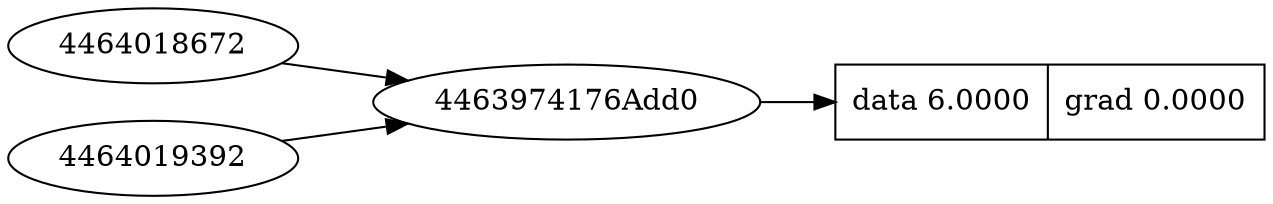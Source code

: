 digraph {
	graph [rankdir=LR]
	4463974176 [label="{ data 6.0000 | grad 0.0000 }" shape=record]
	"4463974176Add0" [label="4463974176Add0"]
	"4463974176Add0" -> 4463974176
	4464018672 -> "4463974176Add0"
	4464019392 -> "4463974176Add0"
}
